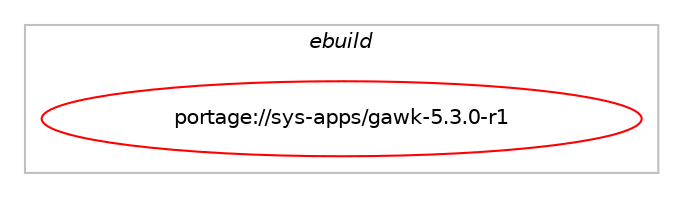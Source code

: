 digraph prolog {

# *************
# Graph options
# *************

newrank=true;
concentrate=true;
compound=true;
graph [rankdir=LR,fontname=Helvetica,fontsize=10,ranksep=1.5];#, ranksep=2.5, nodesep=0.2];
edge  [arrowhead=vee];
node  [fontname=Helvetica,fontsize=10];

# **********
# The ebuild
# **********

subgraph cluster_leftcol {
color=gray;
label=<<i>ebuild</i>>;
id [label="portage://sys-apps/gawk-5.3.0-r1", color=red, width=4, href="../sys-apps/gawk-5.3.0-r1.svg"];
}

# ****************
# The dependencies
# ****************

subgraph cluster_midcol {
color=gray;
label=<<i>dependencies</i>>;
subgraph cluster_compile {
fillcolor="#eeeeee";
style=filled;
label=<<i>compile</i>>;
# *** BEGIN UNKNOWN DEPENDENCY TYPE (TODO) ***
# id -> equal(use_conditional_group(positive,mpfr,portage://sys-apps/gawk-5.3.0-r1,[package_dependency(portage://sys-apps/gawk-5.3.0-r1,install,no,dev-libs,gmp,none,[,,],any_same_slot,[]),package_dependency(portage://sys-apps/gawk-5.3.0-r1,install,no,dev-libs,mpfr,none,[,,],any_same_slot,[])]))
# *** END UNKNOWN DEPENDENCY TYPE (TODO) ***

# *** BEGIN UNKNOWN DEPENDENCY TYPE (TODO) ***
# id -> equal(use_conditional_group(positive,readline,portage://sys-apps/gawk-5.3.0-r1,[package_dependency(portage://sys-apps/gawk-5.3.0-r1,install,no,sys-libs,readline,none,[,,],any_same_slot,[])]))
# *** END UNKNOWN DEPENDENCY TYPE (TODO) ***

}
subgraph cluster_compileandrun {
fillcolor="#eeeeee";
style=filled;
label=<<i>compile and run</i>>;
}
subgraph cluster_run {
fillcolor="#eeeeee";
style=filled;
label=<<i>run</i>>;
# *** BEGIN UNKNOWN DEPENDENCY TYPE (TODO) ***
# id -> equal(use_conditional_group(positive,mpfr,portage://sys-apps/gawk-5.3.0-r1,[package_dependency(portage://sys-apps/gawk-5.3.0-r1,run,no,dev-libs,gmp,none,[,,],any_same_slot,[]),package_dependency(portage://sys-apps/gawk-5.3.0-r1,run,no,dev-libs,mpfr,none,[,,],any_same_slot,[])]))
# *** END UNKNOWN DEPENDENCY TYPE (TODO) ***

# *** BEGIN UNKNOWN DEPENDENCY TYPE (TODO) ***
# id -> equal(use_conditional_group(positive,readline,portage://sys-apps/gawk-5.3.0-r1,[package_dependency(portage://sys-apps/gawk-5.3.0-r1,run,no,sys-libs,readline,none,[,,],any_same_slot,[])]))
# *** END UNKNOWN DEPENDENCY TYPE (TODO) ***

}
}

# **************
# The candidates
# **************

subgraph cluster_choices {
rank=same;
color=gray;
label=<<i>candidates</i>>;

}

}
